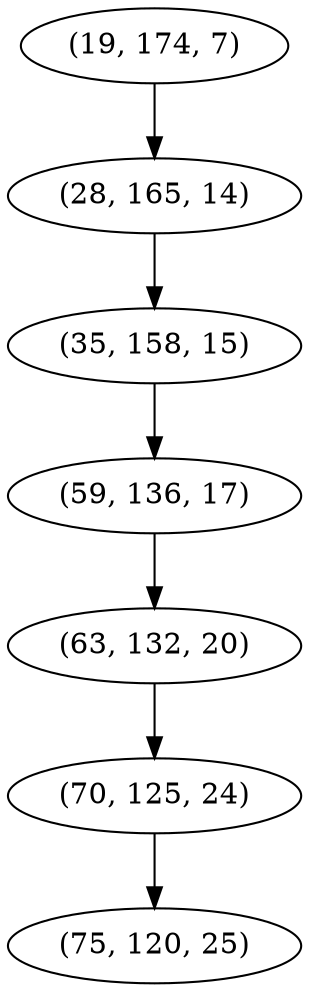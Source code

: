 digraph tree {
    "(19, 174, 7)";
    "(28, 165, 14)";
    "(35, 158, 15)";
    "(59, 136, 17)";
    "(63, 132, 20)";
    "(70, 125, 24)";
    "(75, 120, 25)";
    "(19, 174, 7)" -> "(28, 165, 14)";
    "(28, 165, 14)" -> "(35, 158, 15)";
    "(35, 158, 15)" -> "(59, 136, 17)";
    "(59, 136, 17)" -> "(63, 132, 20)";
    "(63, 132, 20)" -> "(70, 125, 24)";
    "(70, 125, 24)" -> "(75, 120, 25)";
}
